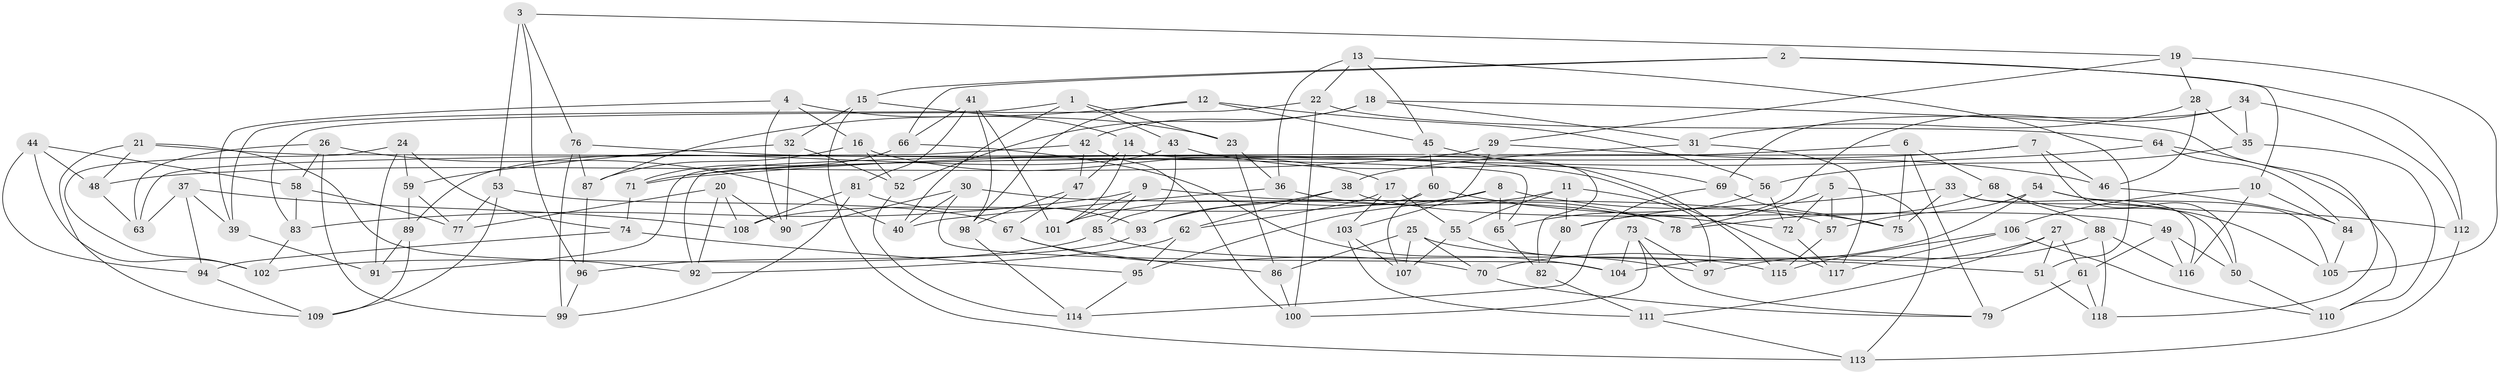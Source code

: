 // Generated by graph-tools (version 1.1) at 2025/56/03/09/25 04:56:29]
// undirected, 118 vertices, 236 edges
graph export_dot {
graph [start="1"]
  node [color=gray90,style=filled];
  1;
  2;
  3;
  4;
  5;
  6;
  7;
  8;
  9;
  10;
  11;
  12;
  13;
  14;
  15;
  16;
  17;
  18;
  19;
  20;
  21;
  22;
  23;
  24;
  25;
  26;
  27;
  28;
  29;
  30;
  31;
  32;
  33;
  34;
  35;
  36;
  37;
  38;
  39;
  40;
  41;
  42;
  43;
  44;
  45;
  46;
  47;
  48;
  49;
  50;
  51;
  52;
  53;
  54;
  55;
  56;
  57;
  58;
  59;
  60;
  61;
  62;
  63;
  64;
  65;
  66;
  67;
  68;
  69;
  70;
  71;
  72;
  73;
  74;
  75;
  76;
  77;
  78;
  79;
  80;
  81;
  82;
  83;
  84;
  85;
  86;
  87;
  88;
  89;
  90;
  91;
  92;
  93;
  94;
  95;
  96;
  97;
  98;
  99;
  100;
  101;
  102;
  103;
  104;
  105;
  106;
  107;
  108;
  109;
  110;
  111;
  112;
  113;
  114;
  115;
  116;
  117;
  118;
  1 -- 40;
  1 -- 23;
  1 -- 43;
  1 -- 39;
  2 -- 66;
  2 -- 10;
  2 -- 112;
  2 -- 15;
  3 -- 96;
  3 -- 19;
  3 -- 76;
  3 -- 53;
  4 -- 16;
  4 -- 90;
  4 -- 39;
  4 -- 14;
  5 -- 113;
  5 -- 78;
  5 -- 72;
  5 -- 57;
  6 -- 68;
  6 -- 79;
  6 -- 91;
  6 -- 75;
  7 -- 92;
  7 -- 46;
  7 -- 50;
  7 -- 71;
  8 -- 75;
  8 -- 65;
  8 -- 95;
  8 -- 101;
  9 -- 85;
  9 -- 101;
  9 -- 83;
  9 -- 57;
  10 -- 116;
  10 -- 106;
  10 -- 84;
  11 -- 55;
  11 -- 93;
  11 -- 80;
  11 -- 97;
  12 -- 98;
  12 -- 56;
  12 -- 87;
  12 -- 45;
  13 -- 36;
  13 -- 51;
  13 -- 45;
  13 -- 22;
  14 -- 47;
  14 -- 101;
  14 -- 82;
  15 -- 23;
  15 -- 32;
  15 -- 113;
  16 -- 17;
  16 -- 52;
  16 -- 87;
  17 -- 62;
  17 -- 55;
  17 -- 103;
  18 -- 118;
  18 -- 31;
  18 -- 42;
  18 -- 52;
  19 -- 28;
  19 -- 105;
  19 -- 29;
  20 -- 90;
  20 -- 77;
  20 -- 108;
  20 -- 92;
  21 -- 48;
  21 -- 109;
  21 -- 92;
  21 -- 65;
  22 -- 100;
  22 -- 83;
  22 -- 64;
  23 -- 86;
  23 -- 36;
  24 -- 59;
  24 -- 102;
  24 -- 91;
  24 -- 74;
  25 -- 51;
  25 -- 70;
  25 -- 107;
  25 -- 86;
  26 -- 58;
  26 -- 99;
  26 -- 63;
  26 -- 40;
  27 -- 104;
  27 -- 111;
  27 -- 51;
  27 -- 61;
  28 -- 35;
  28 -- 31;
  28 -- 46;
  29 -- 48;
  29 -- 46;
  29 -- 103;
  30 -- 90;
  30 -- 104;
  30 -- 40;
  30 -- 78;
  31 -- 38;
  31 -- 117;
  32 -- 52;
  32 -- 59;
  32 -- 90;
  33 -- 80;
  33 -- 75;
  33 -- 50;
  33 -- 116;
  34 -- 69;
  34 -- 35;
  34 -- 112;
  34 -- 80;
  35 -- 110;
  35 -- 56;
  36 -- 78;
  36 -- 40;
  37 -- 94;
  37 -- 63;
  37 -- 39;
  37 -- 108;
  38 -- 49;
  38 -- 62;
  38 -- 93;
  39 -- 91;
  41 -- 98;
  41 -- 66;
  41 -- 81;
  41 -- 101;
  42 -- 63;
  42 -- 100;
  42 -- 47;
  43 -- 89;
  43 -- 85;
  43 -- 69;
  44 -- 58;
  44 -- 102;
  44 -- 94;
  44 -- 48;
  45 -- 60;
  45 -- 115;
  46 -- 84;
  47 -- 98;
  47 -- 67;
  48 -- 63;
  49 -- 116;
  49 -- 50;
  49 -- 61;
  50 -- 110;
  51 -- 118;
  52 -- 114;
  53 -- 109;
  53 -- 77;
  53 -- 67;
  54 -- 57;
  54 -- 112;
  54 -- 70;
  54 -- 105;
  55 -- 107;
  55 -- 97;
  56 -- 65;
  56 -- 72;
  57 -- 115;
  58 -- 83;
  58 -- 77;
  59 -- 89;
  59 -- 77;
  60 -- 107;
  60 -- 108;
  60 -- 72;
  61 -- 118;
  61 -- 79;
  62 -- 95;
  62 -- 92;
  64 -- 71;
  64 -- 110;
  64 -- 84;
  65 -- 82;
  66 -- 71;
  66 -- 104;
  67 -- 70;
  67 -- 86;
  68 -- 78;
  68 -- 105;
  68 -- 88;
  69 -- 114;
  69 -- 75;
  70 -- 79;
  71 -- 74;
  72 -- 117;
  73 -- 100;
  73 -- 79;
  73 -- 97;
  73 -- 104;
  74 -- 95;
  74 -- 94;
  76 -- 117;
  76 -- 87;
  76 -- 99;
  80 -- 82;
  81 -- 99;
  81 -- 108;
  81 -- 93;
  82 -- 111;
  83 -- 102;
  84 -- 105;
  85 -- 115;
  85 -- 102;
  86 -- 100;
  87 -- 96;
  88 -- 118;
  88 -- 116;
  88 -- 97;
  89 -- 109;
  89 -- 91;
  93 -- 96;
  94 -- 109;
  95 -- 114;
  96 -- 99;
  98 -- 114;
  103 -- 107;
  103 -- 111;
  106 -- 115;
  106 -- 117;
  106 -- 110;
  111 -- 113;
  112 -- 113;
}
